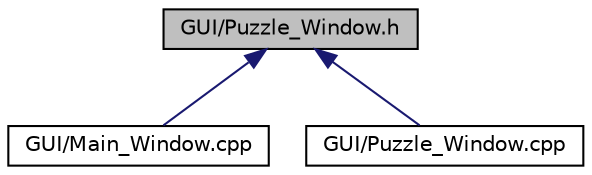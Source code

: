 digraph "GUI/Puzzle_Window.h"
{
 // LATEX_PDF_SIZE
  edge [fontname="Helvetica",fontsize="10",labelfontname="Helvetica",labelfontsize="10"];
  node [fontname="Helvetica",fontsize="10",shape=record];
  Node1 [label="GUI/Puzzle_Window.h",height=0.2,width=0.4,color="black", fillcolor="grey75", style="filled", fontcolor="black",tooltip=" "];
  Node1 -> Node2 [dir="back",color="midnightblue",fontsize="10",style="solid"];
  Node2 [label="GUI/Main_Window.cpp",height=0.2,width=0.4,color="black", fillcolor="white", style="filled",URL="$Main__Window_8cpp.html",tooltip=" "];
  Node1 -> Node3 [dir="back",color="midnightblue",fontsize="10",style="solid"];
  Node3 [label="GUI/Puzzle_Window.cpp",height=0.2,width=0.4,color="black", fillcolor="white", style="filled",URL="$Puzzle__Window_8cpp.html",tooltip=" "];
}
